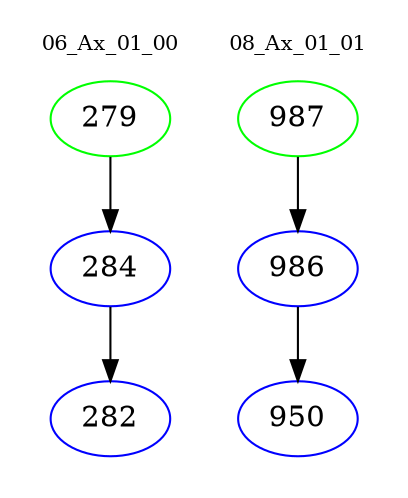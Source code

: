 digraph{
subgraph cluster_0 {
color = white
label = "06_Ax_01_00";
fontsize=10;
T0_279 [label="279", color="green"]
T0_279 -> T0_284 [color="black"]
T0_284 [label="284", color="blue"]
T0_284 -> T0_282 [color="black"]
T0_282 [label="282", color="blue"]
}
subgraph cluster_1 {
color = white
label = "08_Ax_01_01";
fontsize=10;
T1_987 [label="987", color="green"]
T1_987 -> T1_986 [color="black"]
T1_986 [label="986", color="blue"]
T1_986 -> T1_950 [color="black"]
T1_950 [label="950", color="blue"]
}
}
